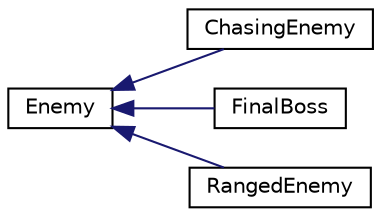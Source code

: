 digraph "Graphical Class Hierarchy"
{
 // LATEX_PDF_SIZE
  edge [fontname="Helvetica",fontsize="10",labelfontname="Helvetica",labelfontsize="10"];
  node [fontname="Helvetica",fontsize="10",shape=record];
  rankdir="LR";
  Node0 [label="Enemy",height=0.2,width=0.4,color="black", fillcolor="white", style="filled",URL="$classEnemy.html",tooltip=" "];
  Node0 -> Node1 [dir="back",color="midnightblue",fontsize="10",style="solid",fontname="Helvetica"];
  Node1 [label="ChasingEnemy",height=0.2,width=0.4,color="black", fillcolor="white", style="filled",URL="$classChasingEnemy.html",tooltip=" "];
  Node0 -> Node2 [dir="back",color="midnightblue",fontsize="10",style="solid",fontname="Helvetica"];
  Node2 [label="FinalBoss",height=0.2,width=0.4,color="black", fillcolor="white", style="filled",URL="$classFinalBoss.html",tooltip=" "];
  Node0 -> Node3 [dir="back",color="midnightblue",fontsize="10",style="solid",fontname="Helvetica"];
  Node3 [label="RangedEnemy",height=0.2,width=0.4,color="black", fillcolor="white", style="filled",URL="$classRangedEnemy.html",tooltip=" "];
}
